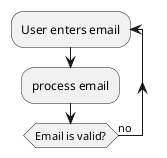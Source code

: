 @startuml
'https://plantuml.com/activity-diagram-beta


repeat :User enters email;
  :process email;
repeat while (Email is valid?) is (no)


@enduml